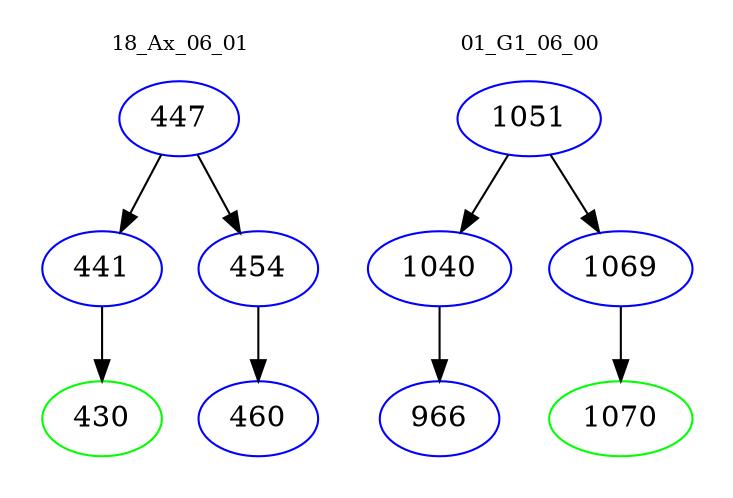digraph{
subgraph cluster_0 {
color = white
label = "18_Ax_06_01";
fontsize=10;
T0_447 [label="447", color="blue"]
T0_447 -> T0_441 [color="black"]
T0_441 [label="441", color="blue"]
T0_441 -> T0_430 [color="black"]
T0_430 [label="430", color="green"]
T0_447 -> T0_454 [color="black"]
T0_454 [label="454", color="blue"]
T0_454 -> T0_460 [color="black"]
T0_460 [label="460", color="blue"]
}
subgraph cluster_1 {
color = white
label = "01_G1_06_00";
fontsize=10;
T1_1051 [label="1051", color="blue"]
T1_1051 -> T1_1040 [color="black"]
T1_1040 [label="1040", color="blue"]
T1_1040 -> T1_966 [color="black"]
T1_966 [label="966", color="blue"]
T1_1051 -> T1_1069 [color="black"]
T1_1069 [label="1069", color="blue"]
T1_1069 -> T1_1070 [color="black"]
T1_1070 [label="1070", color="green"]
}
}
